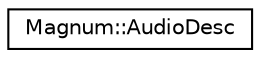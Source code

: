 digraph "圖形化之類別階層"
{
  edge [fontname="Helvetica",fontsize="10",labelfontname="Helvetica",labelfontsize="10"];
  node [fontname="Helvetica",fontsize="10",shape=record];
  rankdir="LR";
  Node1 [label="Magnum::AudioDesc",height=0.2,width=0.4,color="black", fillcolor="white", style="filled",URL="$class_magnum_1_1_audio_desc.html"];
}
